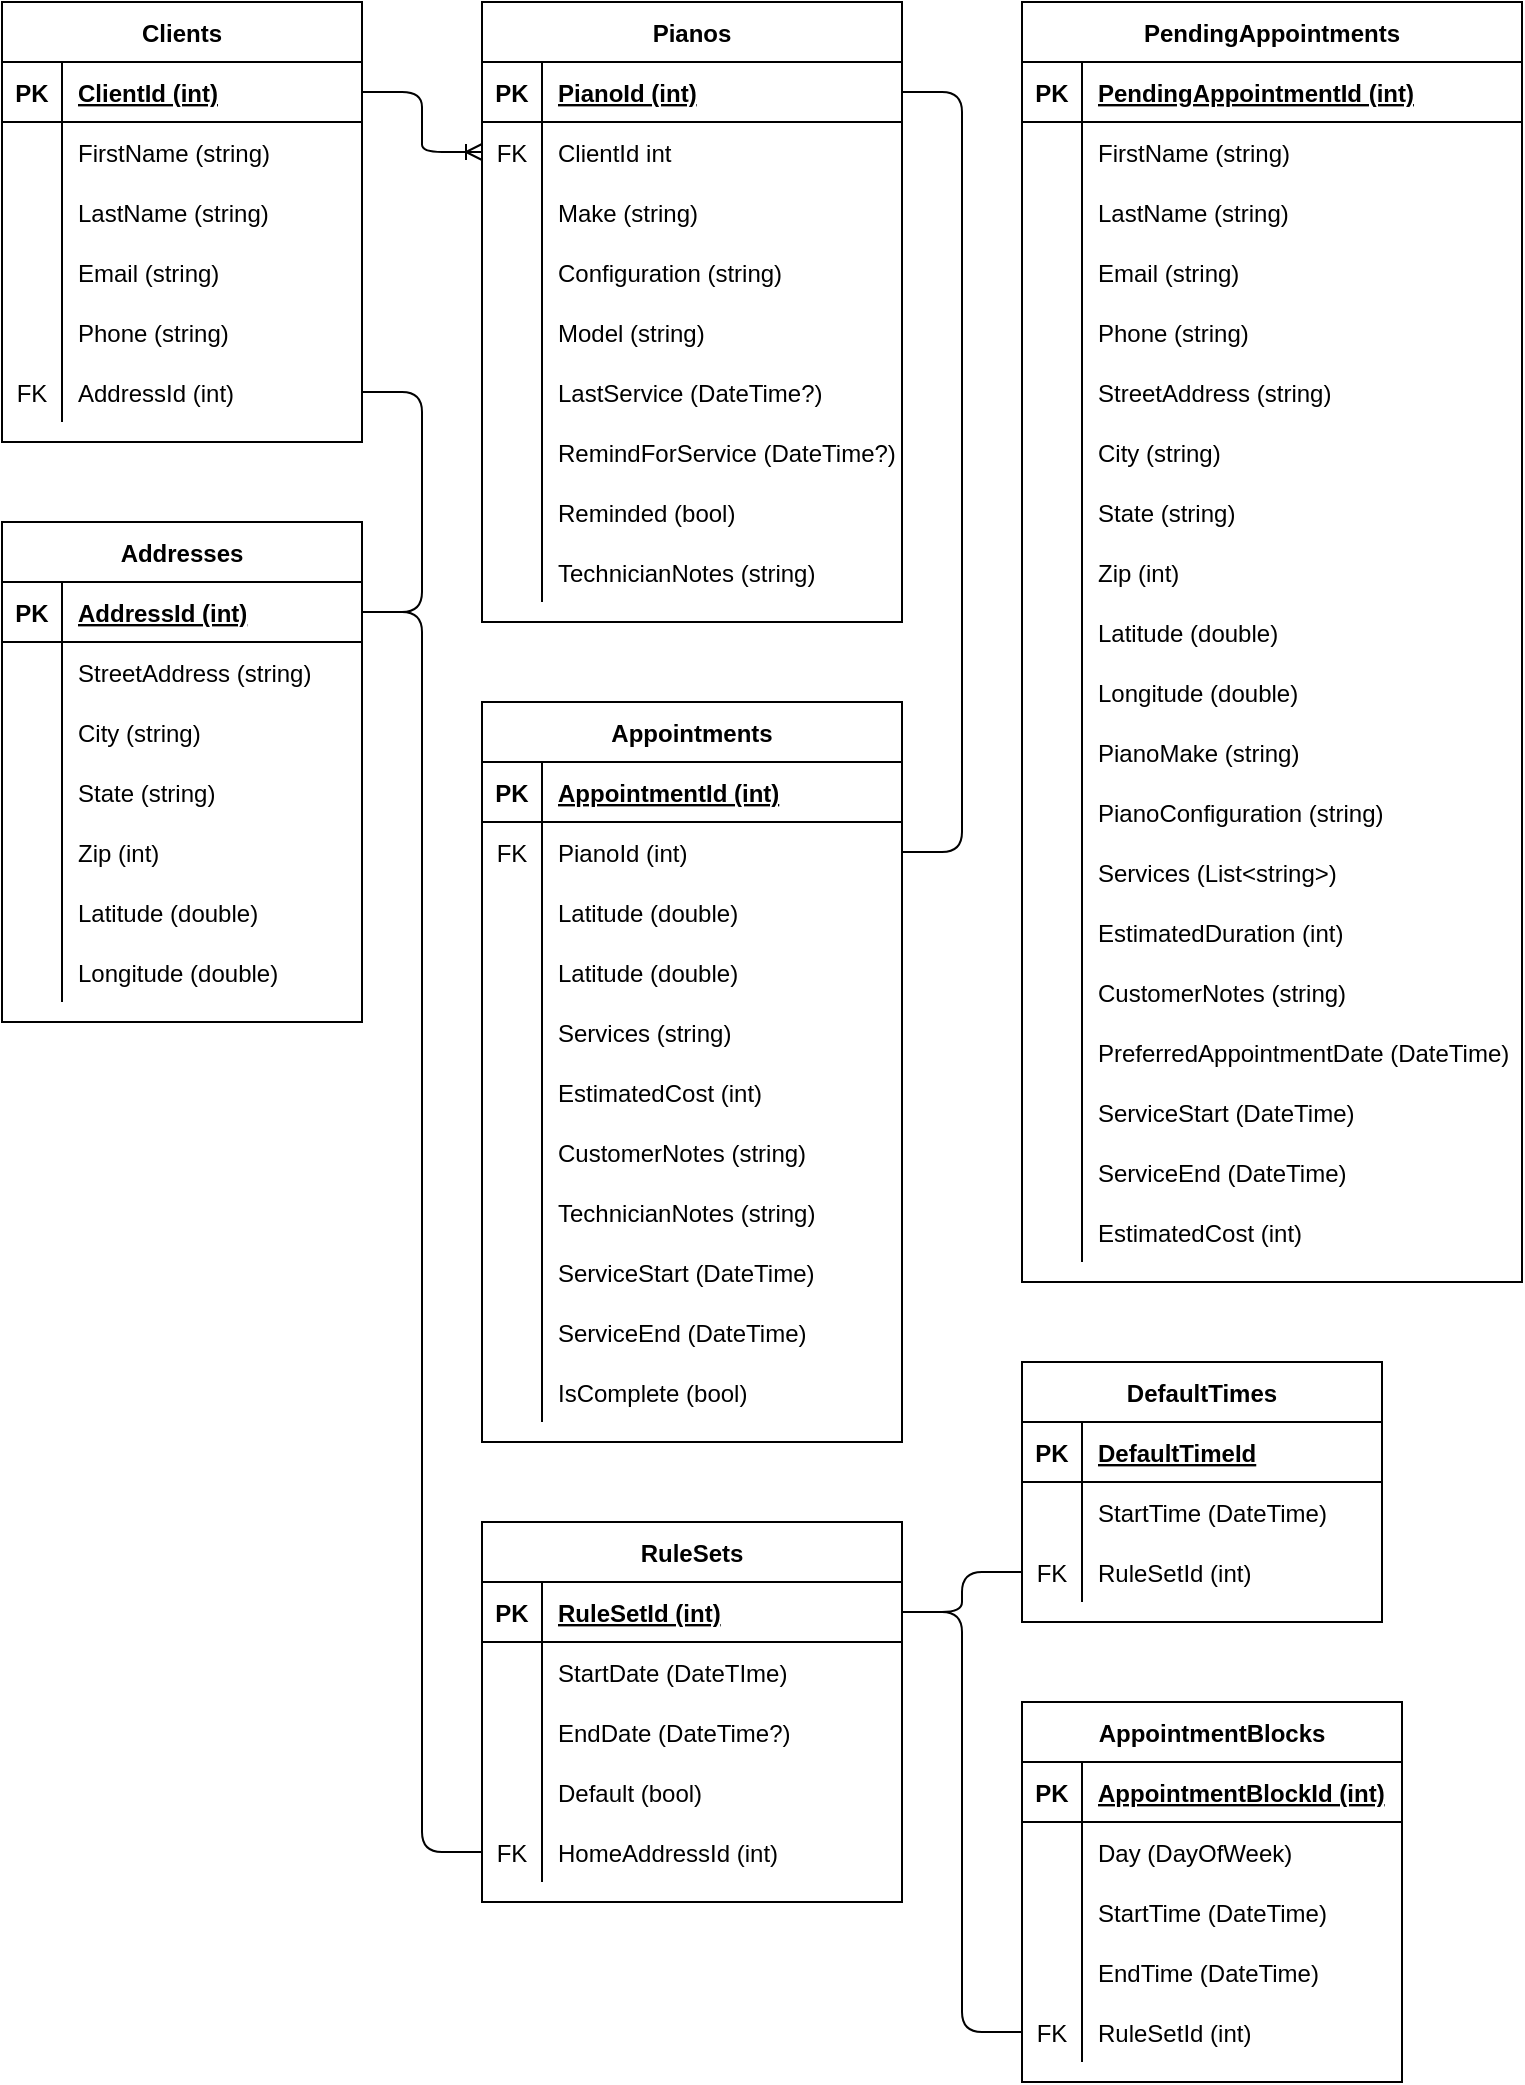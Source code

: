 <mxfile version="13.10.2" type="device"><diagram id="R2lEEEUBdFMjLlhIrx00" name="Page-1"><mxGraphModel dx="1294" dy="778" grid="1" gridSize="10" guides="1" tooltips="1" connect="1" arrows="1" fold="1" page="1" pageScale="1" pageWidth="850" pageHeight="1100" math="0" shadow="0" extFonts="Permanent Marker^https://fonts.googleapis.com/css?family=Permanent+Marker"><root><mxCell id="0"/><mxCell id="1" parent="0"/><mxCell id="YcslUVbQqzUGf4OQHe5i-1" value="Clients" style="shape=table;startSize=30;container=1;collapsible=1;childLayout=tableLayout;fixedRows=1;rowLines=0;fontStyle=1;align=center;resizeLast=1;" parent="1" vertex="1"><mxGeometry x="40" y="40" width="180" height="220" as="geometry"/></mxCell><mxCell id="YcslUVbQqzUGf4OQHe5i-2" value="" style="shape=partialRectangle;collapsible=0;dropTarget=0;pointerEvents=0;fillColor=none;top=0;left=0;bottom=1;right=0;points=[[0,0.5],[1,0.5]];portConstraint=eastwest;" parent="YcslUVbQqzUGf4OQHe5i-1" vertex="1"><mxGeometry y="30" width="180" height="30" as="geometry"/></mxCell><mxCell id="YcslUVbQqzUGf4OQHe5i-3" value="PK" style="shape=partialRectangle;connectable=0;fillColor=none;top=0;left=0;bottom=0;right=0;fontStyle=1;overflow=hidden;" parent="YcslUVbQqzUGf4OQHe5i-2" vertex="1"><mxGeometry width="30" height="30" as="geometry"/></mxCell><mxCell id="YcslUVbQqzUGf4OQHe5i-4" value="ClientId (int)" style="shape=partialRectangle;connectable=0;fillColor=none;top=0;left=0;bottom=0;right=0;align=left;spacingLeft=6;fontStyle=5;overflow=hidden;" parent="YcslUVbQqzUGf4OQHe5i-2" vertex="1"><mxGeometry x="30" width="150" height="30" as="geometry"/></mxCell><mxCell id="YcslUVbQqzUGf4OQHe5i-5" value="" style="shape=partialRectangle;collapsible=0;dropTarget=0;pointerEvents=0;fillColor=none;top=0;left=0;bottom=0;right=0;points=[[0,0.5],[1,0.5]];portConstraint=eastwest;" parent="YcslUVbQqzUGf4OQHe5i-1" vertex="1"><mxGeometry y="60" width="180" height="30" as="geometry"/></mxCell><mxCell id="YcslUVbQqzUGf4OQHe5i-6" value="" style="shape=partialRectangle;connectable=0;fillColor=none;top=0;left=0;bottom=0;right=0;editable=1;overflow=hidden;" parent="YcslUVbQqzUGf4OQHe5i-5" vertex="1"><mxGeometry width="30" height="30" as="geometry"/></mxCell><mxCell id="YcslUVbQqzUGf4OQHe5i-7" value="FirstName (string)" style="shape=partialRectangle;connectable=0;fillColor=none;top=0;left=0;bottom=0;right=0;align=left;spacingLeft=6;overflow=hidden;" parent="YcslUVbQqzUGf4OQHe5i-5" vertex="1"><mxGeometry x="30" width="150" height="30" as="geometry"/></mxCell><mxCell id="YcslUVbQqzUGf4OQHe5i-8" value="" style="shape=partialRectangle;collapsible=0;dropTarget=0;pointerEvents=0;fillColor=none;top=0;left=0;bottom=0;right=0;points=[[0,0.5],[1,0.5]];portConstraint=eastwest;" parent="YcslUVbQqzUGf4OQHe5i-1" vertex="1"><mxGeometry y="90" width="180" height="30" as="geometry"/></mxCell><mxCell id="YcslUVbQqzUGf4OQHe5i-9" value="" style="shape=partialRectangle;connectable=0;fillColor=none;top=0;left=0;bottom=0;right=0;editable=1;overflow=hidden;" parent="YcslUVbQqzUGf4OQHe5i-8" vertex="1"><mxGeometry width="30" height="30" as="geometry"/></mxCell><mxCell id="YcslUVbQqzUGf4OQHe5i-10" value="LastName (string)" style="shape=partialRectangle;connectable=0;fillColor=none;top=0;left=0;bottom=0;right=0;align=left;spacingLeft=6;overflow=hidden;" parent="YcslUVbQqzUGf4OQHe5i-8" vertex="1"><mxGeometry x="30" width="150" height="30" as="geometry"/></mxCell><mxCell id="YcslUVbQqzUGf4OQHe5i-46" value="" style="shape=partialRectangle;collapsible=0;dropTarget=0;pointerEvents=0;fillColor=none;top=0;left=0;bottom=0;right=0;points=[[0,0.5],[1,0.5]];portConstraint=eastwest;" parent="YcslUVbQqzUGf4OQHe5i-1" vertex="1"><mxGeometry y="120" width="180" height="30" as="geometry"/></mxCell><mxCell id="YcslUVbQqzUGf4OQHe5i-47" value="" style="shape=partialRectangle;connectable=0;fillColor=none;top=0;left=0;bottom=0;right=0;editable=1;overflow=hidden;" parent="YcslUVbQqzUGf4OQHe5i-46" vertex="1"><mxGeometry width="30" height="30" as="geometry"/></mxCell><mxCell id="YcslUVbQqzUGf4OQHe5i-48" value="Email (string)" style="shape=partialRectangle;connectable=0;fillColor=none;top=0;left=0;bottom=0;right=0;align=left;spacingLeft=6;overflow=hidden;" parent="YcslUVbQqzUGf4OQHe5i-46" vertex="1"><mxGeometry x="30" width="150" height="30" as="geometry"/></mxCell><mxCell id="YcslUVbQqzUGf4OQHe5i-49" value="" style="shape=partialRectangle;collapsible=0;dropTarget=0;pointerEvents=0;fillColor=none;top=0;left=0;bottom=0;right=0;points=[[0,0.5],[1,0.5]];portConstraint=eastwest;" parent="YcslUVbQqzUGf4OQHe5i-1" vertex="1"><mxGeometry y="150" width="180" height="30" as="geometry"/></mxCell><mxCell id="YcslUVbQqzUGf4OQHe5i-50" value="" style="shape=partialRectangle;connectable=0;fillColor=none;top=0;left=0;bottom=0;right=0;editable=1;overflow=hidden;" parent="YcslUVbQqzUGf4OQHe5i-49" vertex="1"><mxGeometry width="30" height="30" as="geometry"/></mxCell><mxCell id="YcslUVbQqzUGf4OQHe5i-51" value="Phone (string)" style="shape=partialRectangle;connectable=0;fillColor=none;top=0;left=0;bottom=0;right=0;align=left;spacingLeft=6;overflow=hidden;" parent="YcslUVbQqzUGf4OQHe5i-49" vertex="1"><mxGeometry x="30" width="150" height="30" as="geometry"/></mxCell><mxCell id="YcslUVbQqzUGf4OQHe5i-112" value="" style="shape=partialRectangle;collapsible=0;dropTarget=0;pointerEvents=0;fillColor=none;top=0;left=0;bottom=0;right=0;points=[[0,0.5],[1,0.5]];portConstraint=eastwest;" parent="YcslUVbQqzUGf4OQHe5i-1" vertex="1"><mxGeometry y="180" width="180" height="30" as="geometry"/></mxCell><mxCell id="YcslUVbQqzUGf4OQHe5i-113" value="FK" style="shape=partialRectangle;connectable=0;fillColor=none;top=0;left=0;bottom=0;right=0;editable=1;overflow=hidden;" parent="YcslUVbQqzUGf4OQHe5i-112" vertex="1"><mxGeometry width="30" height="30" as="geometry"/></mxCell><mxCell id="YcslUVbQqzUGf4OQHe5i-114" value="AddressId (int)" style="shape=partialRectangle;connectable=0;fillColor=none;top=0;left=0;bottom=0;right=0;align=left;spacingLeft=6;overflow=hidden;" parent="YcslUVbQqzUGf4OQHe5i-112" vertex="1"><mxGeometry x="30" width="150" height="30" as="geometry"/></mxCell><mxCell id="YcslUVbQqzUGf4OQHe5i-14" value="Pianos" style="shape=table;startSize=30;container=1;collapsible=1;childLayout=tableLayout;fixedRows=1;rowLines=0;fontStyle=1;align=center;resizeLast=1;" parent="1" vertex="1"><mxGeometry x="280" y="40" width="210" height="310" as="geometry"/></mxCell><mxCell id="YcslUVbQqzUGf4OQHe5i-15" value="" style="shape=partialRectangle;collapsible=0;dropTarget=0;pointerEvents=0;fillColor=none;top=0;left=0;bottom=1;right=0;points=[[0,0.5],[1,0.5]];portConstraint=eastwest;" parent="YcslUVbQqzUGf4OQHe5i-14" vertex="1"><mxGeometry y="30" width="210" height="30" as="geometry"/></mxCell><mxCell id="YcslUVbQqzUGf4OQHe5i-16" value="PK" style="shape=partialRectangle;connectable=0;fillColor=none;top=0;left=0;bottom=0;right=0;fontStyle=1;overflow=hidden;" parent="YcslUVbQqzUGf4OQHe5i-15" vertex="1"><mxGeometry width="30" height="30" as="geometry"/></mxCell><mxCell id="YcslUVbQqzUGf4OQHe5i-17" value="PianoId (int)" style="shape=partialRectangle;connectable=0;fillColor=none;top=0;left=0;bottom=0;right=0;align=left;spacingLeft=6;fontStyle=5;overflow=hidden;" parent="YcslUVbQqzUGf4OQHe5i-15" vertex="1"><mxGeometry x="30" width="180" height="30" as="geometry"/></mxCell><mxCell id="YcslUVbQqzUGf4OQHe5i-141" value="" style="shape=partialRectangle;collapsible=0;dropTarget=0;pointerEvents=0;fillColor=none;top=0;left=0;bottom=0;right=0;points=[[0,0.5],[1,0.5]];portConstraint=eastwest;direction=south;" parent="YcslUVbQqzUGf4OQHe5i-14" vertex="1"><mxGeometry y="60" width="210" height="30" as="geometry"/></mxCell><mxCell id="YcslUVbQqzUGf4OQHe5i-142" value="FK" style="shape=partialRectangle;connectable=0;fillColor=none;top=0;left=0;bottom=0;right=0;editable=1;overflow=hidden;" parent="YcslUVbQqzUGf4OQHe5i-141" vertex="1"><mxGeometry width="30" height="30" as="geometry"/></mxCell><mxCell id="YcslUVbQqzUGf4OQHe5i-143" value="ClientId int" style="shape=partialRectangle;connectable=0;fillColor=none;top=0;left=0;bottom=0;right=0;align=left;spacingLeft=6;overflow=hidden;" parent="YcslUVbQqzUGf4OQHe5i-141" vertex="1"><mxGeometry x="30" width="180" height="30" as="geometry"/></mxCell><mxCell id="YcslUVbQqzUGf4OQHe5i-18" value="" style="shape=partialRectangle;collapsible=0;dropTarget=0;pointerEvents=0;fillColor=none;top=0;left=0;bottom=0;right=0;points=[[0,0.5],[1,0.5]];portConstraint=eastwest;" parent="YcslUVbQqzUGf4OQHe5i-14" vertex="1"><mxGeometry y="90" width="210" height="30" as="geometry"/></mxCell><mxCell id="YcslUVbQqzUGf4OQHe5i-19" value="" style="shape=partialRectangle;connectable=0;fillColor=none;top=0;left=0;bottom=0;right=0;editable=1;overflow=hidden;" parent="YcslUVbQqzUGf4OQHe5i-18" vertex="1"><mxGeometry width="30" height="30" as="geometry"/></mxCell><mxCell id="YcslUVbQqzUGf4OQHe5i-20" value="Make (string)" style="shape=partialRectangle;connectable=0;fillColor=none;top=0;left=0;bottom=0;right=0;align=left;spacingLeft=6;overflow=hidden;" parent="YcslUVbQqzUGf4OQHe5i-18" vertex="1"><mxGeometry x="30" width="180" height="30" as="geometry"/></mxCell><mxCell id="YcslUVbQqzUGf4OQHe5i-21" value="" style="shape=partialRectangle;collapsible=0;dropTarget=0;pointerEvents=0;fillColor=none;top=0;left=0;bottom=0;right=0;points=[[0,0.5],[1,0.5]];portConstraint=eastwest;" parent="YcslUVbQqzUGf4OQHe5i-14" vertex="1"><mxGeometry y="120" width="210" height="30" as="geometry"/></mxCell><mxCell id="YcslUVbQqzUGf4OQHe5i-22" value="" style="shape=partialRectangle;connectable=0;fillColor=none;top=0;left=0;bottom=0;right=0;editable=1;overflow=hidden;" parent="YcslUVbQqzUGf4OQHe5i-21" vertex="1"><mxGeometry width="30" height="30" as="geometry"/></mxCell><mxCell id="YcslUVbQqzUGf4OQHe5i-23" value="Configuration (string)" style="shape=partialRectangle;connectable=0;fillColor=none;top=0;left=0;bottom=0;right=0;align=left;spacingLeft=6;overflow=hidden;" parent="YcslUVbQqzUGf4OQHe5i-21" vertex="1"><mxGeometry x="30" width="180" height="30" as="geometry"/></mxCell><mxCell id="scBZffjY02Q5Mp3jgPJz-7" value="" style="shape=partialRectangle;collapsible=0;dropTarget=0;pointerEvents=0;fillColor=none;top=0;left=0;bottom=0;right=0;points=[[0,0.5],[1,0.5]];portConstraint=eastwest;" parent="YcslUVbQqzUGf4OQHe5i-14" vertex="1"><mxGeometry y="150" width="210" height="30" as="geometry"/></mxCell><mxCell id="scBZffjY02Q5Mp3jgPJz-8" value="" style="shape=partialRectangle;connectable=0;fillColor=none;top=0;left=0;bottom=0;right=0;editable=1;overflow=hidden;" parent="scBZffjY02Q5Mp3jgPJz-7" vertex="1"><mxGeometry width="30" height="30" as="geometry"/></mxCell><mxCell id="scBZffjY02Q5Mp3jgPJz-9" value="Model (string)" style="shape=partialRectangle;connectable=0;fillColor=none;top=0;left=0;bottom=0;right=0;align=left;spacingLeft=6;overflow=hidden;" parent="scBZffjY02Q5Mp3jgPJz-7" vertex="1"><mxGeometry x="30" width="180" height="30" as="geometry"/></mxCell><mxCell id="YcslUVbQqzUGf4OQHe5i-24" value="" style="shape=partialRectangle;collapsible=0;dropTarget=0;pointerEvents=0;fillColor=none;top=0;left=0;bottom=0;right=0;points=[[0,0.5],[1,0.5]];portConstraint=eastwest;direction=south;" parent="YcslUVbQqzUGf4OQHe5i-14" vertex="1"><mxGeometry y="180" width="210" height="30" as="geometry"/></mxCell><mxCell id="YcslUVbQqzUGf4OQHe5i-25" value="" style="shape=partialRectangle;connectable=0;fillColor=none;top=0;left=0;bottom=0;right=0;editable=1;overflow=hidden;" parent="YcslUVbQqzUGf4OQHe5i-24" vertex="1"><mxGeometry width="30" height="30" as="geometry"/></mxCell><mxCell id="YcslUVbQqzUGf4OQHe5i-26" value="LastService (DateTime?)" style="shape=partialRectangle;connectable=0;fillColor=none;top=0;left=0;bottom=0;right=0;align=left;spacingLeft=6;overflow=hidden;" parent="YcslUVbQqzUGf4OQHe5i-24" vertex="1"><mxGeometry x="30" width="180" height="30" as="geometry"/></mxCell><mxCell id="aFjF7cWlVLJX-q5ZCWxu-7" value="" style="shape=partialRectangle;collapsible=0;dropTarget=0;pointerEvents=0;fillColor=none;top=0;left=0;bottom=0;right=0;points=[[0,0.5],[1,0.5]];portConstraint=eastwest;direction=south;" vertex="1" parent="YcslUVbQqzUGf4OQHe5i-14"><mxGeometry y="210" width="210" height="30" as="geometry"/></mxCell><mxCell id="aFjF7cWlVLJX-q5ZCWxu-8" value="" style="shape=partialRectangle;connectable=0;fillColor=none;top=0;left=0;bottom=0;right=0;editable=1;overflow=hidden;" vertex="1" parent="aFjF7cWlVLJX-q5ZCWxu-7"><mxGeometry width="30" height="30" as="geometry"/></mxCell><mxCell id="aFjF7cWlVLJX-q5ZCWxu-9" value="RemindForService (DateTime?)" style="shape=partialRectangle;connectable=0;fillColor=none;top=0;left=0;bottom=0;right=0;align=left;spacingLeft=6;overflow=hidden;" vertex="1" parent="aFjF7cWlVLJX-q5ZCWxu-7"><mxGeometry x="30" width="180" height="30" as="geometry"/></mxCell><mxCell id="aFjF7cWlVLJX-q5ZCWxu-10" value="" style="shape=partialRectangle;collapsible=0;dropTarget=0;pointerEvents=0;fillColor=none;top=0;left=0;bottom=0;right=0;points=[[0,0.5],[1,0.5]];portConstraint=eastwest;direction=south;" vertex="1" parent="YcslUVbQqzUGf4OQHe5i-14"><mxGeometry y="240" width="210" height="30" as="geometry"/></mxCell><mxCell id="aFjF7cWlVLJX-q5ZCWxu-11" value="" style="shape=partialRectangle;connectable=0;fillColor=none;top=0;left=0;bottom=0;right=0;editable=1;overflow=hidden;" vertex="1" parent="aFjF7cWlVLJX-q5ZCWxu-10"><mxGeometry width="30" height="30" as="geometry"/></mxCell><mxCell id="aFjF7cWlVLJX-q5ZCWxu-12" value="Reminded (bool)" style="shape=partialRectangle;connectable=0;fillColor=none;top=0;left=0;bottom=0;right=0;align=left;spacingLeft=6;overflow=hidden;" vertex="1" parent="aFjF7cWlVLJX-q5ZCWxu-10"><mxGeometry x="30" width="180" height="30" as="geometry"/></mxCell><mxCell id="YcslUVbQqzUGf4OQHe5i-154" value="" style="shape=partialRectangle;collapsible=0;dropTarget=0;pointerEvents=0;fillColor=none;top=0;left=0;bottom=0;right=0;points=[[0,0.5],[1,0.5]];portConstraint=eastwest;direction=south;" parent="YcslUVbQqzUGf4OQHe5i-14" vertex="1"><mxGeometry y="270" width="210" height="30" as="geometry"/></mxCell><mxCell id="YcslUVbQqzUGf4OQHe5i-155" value="" style="shape=partialRectangle;connectable=0;fillColor=none;top=0;left=0;bottom=0;right=0;editable=1;overflow=hidden;" parent="YcslUVbQqzUGf4OQHe5i-154" vertex="1"><mxGeometry width="30" height="30" as="geometry"/></mxCell><mxCell id="YcslUVbQqzUGf4OQHe5i-156" value="TechnicianNotes (string)" style="shape=partialRectangle;connectable=0;fillColor=none;top=0;left=0;bottom=0;right=0;align=left;spacingLeft=6;overflow=hidden;" parent="YcslUVbQqzUGf4OQHe5i-154" vertex="1"><mxGeometry x="30" width="180" height="30" as="geometry"/></mxCell><mxCell id="YcslUVbQqzUGf4OQHe5i-27" value="Appointments" style="shape=table;startSize=30;container=1;collapsible=1;childLayout=tableLayout;fixedRows=1;rowLines=0;fontStyle=1;align=center;resizeLast=1;" parent="1" vertex="1"><mxGeometry x="280" y="390" width="210" height="370" as="geometry"/></mxCell><mxCell id="YcslUVbQqzUGf4OQHe5i-28" value="" style="shape=partialRectangle;collapsible=0;dropTarget=0;pointerEvents=0;fillColor=none;top=0;left=0;bottom=1;right=0;points=[[0,0.5],[1,0.5]];portConstraint=eastwest;" parent="YcslUVbQqzUGf4OQHe5i-27" vertex="1"><mxGeometry y="30" width="210" height="30" as="geometry"/></mxCell><mxCell id="YcslUVbQqzUGf4OQHe5i-29" value="PK" style="shape=partialRectangle;connectable=0;fillColor=none;top=0;left=0;bottom=0;right=0;fontStyle=1;overflow=hidden;" parent="YcslUVbQqzUGf4OQHe5i-28" vertex="1"><mxGeometry width="30" height="30" as="geometry"/></mxCell><mxCell id="YcslUVbQqzUGf4OQHe5i-30" value="AppointmentId (int)" style="shape=partialRectangle;connectable=0;fillColor=none;top=0;left=0;bottom=0;right=0;align=left;spacingLeft=6;fontStyle=5;overflow=hidden;" parent="YcslUVbQqzUGf4OQHe5i-28" vertex="1"><mxGeometry x="30" width="180" height="30" as="geometry"/></mxCell><mxCell id="YcslUVbQqzUGf4OQHe5i-34" value="" style="shape=partialRectangle;collapsible=0;dropTarget=0;pointerEvents=0;fillColor=none;top=0;left=0;bottom=0;right=0;points=[[0,0.5],[1,0.5]];portConstraint=eastwest;" parent="YcslUVbQqzUGf4OQHe5i-27" vertex="1"><mxGeometry y="60" width="210" height="30" as="geometry"/></mxCell><mxCell id="YcslUVbQqzUGf4OQHe5i-35" value="FK" style="shape=partialRectangle;connectable=0;fillColor=none;top=0;left=0;bottom=0;right=0;editable=1;overflow=hidden;" parent="YcslUVbQqzUGf4OQHe5i-34" vertex="1"><mxGeometry width="30" height="30" as="geometry"/></mxCell><mxCell id="YcslUVbQqzUGf4OQHe5i-36" value="PianoId (int)" style="shape=partialRectangle;connectable=0;fillColor=none;top=0;left=0;bottom=0;right=0;align=left;spacingLeft=6;overflow=hidden;" parent="YcslUVbQqzUGf4OQHe5i-34" vertex="1"><mxGeometry x="30" width="180" height="30" as="geometry"/></mxCell><mxCell id="lSfWGEWzJJKWcaFOV3LA-1" value="" style="shape=partialRectangle;collapsible=0;dropTarget=0;pointerEvents=0;fillColor=none;top=0;left=0;bottom=0;right=0;points=[[0,0.5],[1,0.5]];portConstraint=eastwest;" parent="YcslUVbQqzUGf4OQHe5i-27" vertex="1"><mxGeometry y="90" width="210" height="30" as="geometry"/></mxCell><mxCell id="lSfWGEWzJJKWcaFOV3LA-2" value="" style="shape=partialRectangle;connectable=0;fillColor=none;top=0;left=0;bottom=0;right=0;editable=1;overflow=hidden;" parent="lSfWGEWzJJKWcaFOV3LA-1" vertex="1"><mxGeometry width="30" height="30" as="geometry"/></mxCell><mxCell id="lSfWGEWzJJKWcaFOV3LA-3" value="Latitude (double)" style="shape=partialRectangle;connectable=0;fillColor=none;top=0;left=0;bottom=0;right=0;align=left;spacingLeft=6;overflow=hidden;" parent="lSfWGEWzJJKWcaFOV3LA-1" vertex="1"><mxGeometry x="30" width="180" height="30" as="geometry"/></mxCell><mxCell id="lSfWGEWzJJKWcaFOV3LA-4" value="" style="shape=partialRectangle;collapsible=0;dropTarget=0;pointerEvents=0;fillColor=none;top=0;left=0;bottom=0;right=0;points=[[0,0.5],[1,0.5]];portConstraint=eastwest;" parent="YcslUVbQqzUGf4OQHe5i-27" vertex="1"><mxGeometry y="120" width="210" height="30" as="geometry"/></mxCell><mxCell id="lSfWGEWzJJKWcaFOV3LA-5" value="" style="shape=partialRectangle;connectable=0;fillColor=none;top=0;left=0;bottom=0;right=0;editable=1;overflow=hidden;" parent="lSfWGEWzJJKWcaFOV3LA-4" vertex="1"><mxGeometry width="30" height="30" as="geometry"/></mxCell><mxCell id="lSfWGEWzJJKWcaFOV3LA-6" value="Latitude (double)" style="shape=partialRectangle;connectable=0;fillColor=none;top=0;left=0;bottom=0;right=0;align=left;spacingLeft=6;overflow=hidden;" parent="lSfWGEWzJJKWcaFOV3LA-4" vertex="1"><mxGeometry x="30" width="180" height="30" as="geometry"/></mxCell><mxCell id="aFjF7cWlVLJX-q5ZCWxu-1" value="" style="shape=partialRectangle;collapsible=0;dropTarget=0;pointerEvents=0;fillColor=none;top=0;left=0;bottom=0;right=0;points=[[0,0.5],[1,0.5]];portConstraint=eastwest;" vertex="1" parent="YcslUVbQqzUGf4OQHe5i-27"><mxGeometry y="150" width="210" height="30" as="geometry"/></mxCell><mxCell id="aFjF7cWlVLJX-q5ZCWxu-2" value="" style="shape=partialRectangle;connectable=0;fillColor=none;top=0;left=0;bottom=0;right=0;editable=1;overflow=hidden;" vertex="1" parent="aFjF7cWlVLJX-q5ZCWxu-1"><mxGeometry width="30" height="30" as="geometry"/></mxCell><mxCell id="aFjF7cWlVLJX-q5ZCWxu-3" value="Services (string)" style="shape=partialRectangle;connectable=0;fillColor=none;top=0;left=0;bottom=0;right=0;align=left;spacingLeft=6;overflow=hidden;" vertex="1" parent="aFjF7cWlVLJX-q5ZCWxu-1"><mxGeometry x="30" width="180" height="30" as="geometry"/></mxCell><mxCell id="bYS-qZKcPMhquqxucH4P-47" value="" style="shape=partialRectangle;collapsible=0;dropTarget=0;pointerEvents=0;fillColor=none;top=0;left=0;bottom=0;right=0;points=[[0,0.5],[1,0.5]];portConstraint=eastwest;" parent="YcslUVbQqzUGf4OQHe5i-27" vertex="1"><mxGeometry y="180" width="210" height="30" as="geometry"/></mxCell><mxCell id="bYS-qZKcPMhquqxucH4P-48" value="" style="shape=partialRectangle;connectable=0;fillColor=none;top=0;left=0;bottom=0;right=0;editable=1;overflow=hidden;" parent="bYS-qZKcPMhquqxucH4P-47" vertex="1"><mxGeometry width="30" height="30" as="geometry"/></mxCell><mxCell id="bYS-qZKcPMhquqxucH4P-49" value="EstimatedCost (int)" style="shape=partialRectangle;connectable=0;fillColor=none;top=0;left=0;bottom=0;right=0;align=left;spacingLeft=6;overflow=hidden;" parent="bYS-qZKcPMhquqxucH4P-47" vertex="1"><mxGeometry x="30" width="180" height="30" as="geometry"/></mxCell><mxCell id="YcslUVbQqzUGf4OQHe5i-37" value="" style="shape=partialRectangle;collapsible=0;dropTarget=0;pointerEvents=0;fillColor=none;top=0;left=0;bottom=0;right=0;points=[[0,0.5],[1,0.5]];portConstraint=eastwest;direction=south;" parent="YcslUVbQqzUGf4OQHe5i-27" vertex="1"><mxGeometry y="210" width="210" height="30" as="geometry"/></mxCell><mxCell id="YcslUVbQqzUGf4OQHe5i-38" value="" style="shape=partialRectangle;connectable=0;fillColor=none;top=0;left=0;bottom=0;right=0;editable=1;overflow=hidden;" parent="YcslUVbQqzUGf4OQHe5i-37" vertex="1"><mxGeometry width="30" height="30" as="geometry"/></mxCell><mxCell id="YcslUVbQqzUGf4OQHe5i-39" value="CustomerNotes (string)" style="shape=partialRectangle;connectable=0;fillColor=none;top=0;left=0;bottom=0;right=0;align=left;spacingLeft=6;overflow=hidden;" parent="YcslUVbQqzUGf4OQHe5i-37" vertex="1"><mxGeometry x="30" width="180" height="30" as="geometry"/></mxCell><mxCell id="YcslUVbQqzUGf4OQHe5i-40" value="" style="shape=partialRectangle;collapsible=0;dropTarget=0;pointerEvents=0;fillColor=none;top=0;left=0;bottom=0;right=0;points=[[0,0.5],[1,0.5]];portConstraint=eastwest;direction=south;" parent="YcslUVbQqzUGf4OQHe5i-27" vertex="1"><mxGeometry y="240" width="210" height="30" as="geometry"/></mxCell><mxCell id="YcslUVbQqzUGf4OQHe5i-41" value="" style="shape=partialRectangle;connectable=0;fillColor=none;top=0;left=0;bottom=0;right=0;editable=1;overflow=hidden;" parent="YcslUVbQqzUGf4OQHe5i-40" vertex="1"><mxGeometry width="30" height="30" as="geometry"/></mxCell><mxCell id="YcslUVbQqzUGf4OQHe5i-42" value="TechnicianNotes (string)" style="shape=partialRectangle;connectable=0;fillColor=none;top=0;left=0;bottom=0;right=0;align=left;spacingLeft=6;overflow=hidden;" parent="YcslUVbQqzUGf4OQHe5i-40" vertex="1"><mxGeometry x="30" width="180" height="30" as="geometry"/></mxCell><mxCell id="YcslUVbQqzUGf4OQHe5i-43" value="" style="shape=partialRectangle;collapsible=0;dropTarget=0;pointerEvents=0;fillColor=none;top=0;left=0;bottom=0;right=0;points=[[0,0.5],[1,0.5]];portConstraint=eastwest;" parent="YcslUVbQqzUGf4OQHe5i-27" vertex="1"><mxGeometry y="270" width="210" height="30" as="geometry"/></mxCell><mxCell id="YcslUVbQqzUGf4OQHe5i-44" value="" style="shape=partialRectangle;connectable=0;fillColor=none;top=0;left=0;bottom=0;right=0;editable=1;overflow=hidden;" parent="YcslUVbQqzUGf4OQHe5i-43" vertex="1"><mxGeometry width="30" height="30" as="geometry"/></mxCell><mxCell id="YcslUVbQqzUGf4OQHe5i-45" value="ServiceStart (DateTime)" style="shape=partialRectangle;connectable=0;fillColor=none;top=0;left=0;bottom=0;right=0;align=left;spacingLeft=6;overflow=hidden;" parent="YcslUVbQqzUGf4OQHe5i-43" vertex="1"><mxGeometry x="30" width="180" height="30" as="geometry"/></mxCell><mxCell id="YcslUVbQqzUGf4OQHe5i-124" value="" style="shape=partialRectangle;collapsible=0;dropTarget=0;pointerEvents=0;fillColor=none;top=0;left=0;bottom=0;right=0;points=[[0,0.5],[1,0.5]];portConstraint=eastwest;" parent="YcslUVbQqzUGf4OQHe5i-27" vertex="1"><mxGeometry y="300" width="210" height="30" as="geometry"/></mxCell><mxCell id="YcslUVbQqzUGf4OQHe5i-125" value="" style="shape=partialRectangle;connectable=0;fillColor=none;top=0;left=0;bottom=0;right=0;editable=1;overflow=hidden;" parent="YcslUVbQqzUGf4OQHe5i-124" vertex="1"><mxGeometry width="30" height="30" as="geometry"/></mxCell><mxCell id="YcslUVbQqzUGf4OQHe5i-126" value="ServiceEnd (DateTime)" style="shape=partialRectangle;connectable=0;fillColor=none;top=0;left=0;bottom=0;right=0;align=left;spacingLeft=6;overflow=hidden;" parent="YcslUVbQqzUGf4OQHe5i-124" vertex="1"><mxGeometry x="30" width="180" height="30" as="geometry"/></mxCell><mxCell id="YcslUVbQqzUGf4OQHe5i-130" value="" style="shape=partialRectangle;collapsible=0;dropTarget=0;pointerEvents=0;fillColor=none;top=0;left=0;bottom=0;right=0;points=[[0,0.5],[1,0.5]];portConstraint=eastwest;" parent="YcslUVbQqzUGf4OQHe5i-27" vertex="1"><mxGeometry y="330" width="210" height="30" as="geometry"/></mxCell><mxCell id="YcslUVbQqzUGf4OQHe5i-131" value="" style="shape=partialRectangle;connectable=0;fillColor=none;top=0;left=0;bottom=0;right=0;editable=1;overflow=hidden;" parent="YcslUVbQqzUGf4OQHe5i-130" vertex="1"><mxGeometry width="30" height="30" as="geometry"/></mxCell><mxCell id="YcslUVbQqzUGf4OQHe5i-132" value="IsComplete (bool)" style="shape=partialRectangle;connectable=0;fillColor=none;top=0;left=0;bottom=0;right=0;align=left;spacingLeft=6;overflow=hidden;" parent="YcslUVbQqzUGf4OQHe5i-130" vertex="1"><mxGeometry x="30" width="180" height="30" as="geometry"/></mxCell><mxCell id="YcslUVbQqzUGf4OQHe5i-52" value="RuleSets" style="shape=table;startSize=30;container=1;collapsible=1;childLayout=tableLayout;fixedRows=1;rowLines=0;fontStyle=1;align=center;resizeLast=1;" parent="1" vertex="1"><mxGeometry x="280" y="800" width="210" height="190" as="geometry"/></mxCell><mxCell id="YcslUVbQqzUGf4OQHe5i-53" value="" style="shape=partialRectangle;collapsible=0;dropTarget=0;pointerEvents=0;fillColor=none;top=0;left=0;bottom=1;right=0;points=[[0,0.5],[1,0.5]];portConstraint=eastwest;" parent="YcslUVbQqzUGf4OQHe5i-52" vertex="1"><mxGeometry y="30" width="210" height="30" as="geometry"/></mxCell><mxCell id="YcslUVbQqzUGf4OQHe5i-54" value="PK" style="shape=partialRectangle;connectable=0;fillColor=none;top=0;left=0;bottom=0;right=0;fontStyle=1;overflow=hidden;" parent="YcslUVbQqzUGf4OQHe5i-53" vertex="1"><mxGeometry width="30" height="30" as="geometry"/></mxCell><mxCell id="YcslUVbQqzUGf4OQHe5i-55" value="RuleSetId (int)" style="shape=partialRectangle;connectable=0;fillColor=none;top=0;left=0;bottom=0;right=0;align=left;spacingLeft=6;fontStyle=5;overflow=hidden;" parent="YcslUVbQqzUGf4OQHe5i-53" vertex="1"><mxGeometry x="30" width="180" height="30" as="geometry"/></mxCell><mxCell id="YcslUVbQqzUGf4OQHe5i-59" value="" style="shape=partialRectangle;collapsible=0;dropTarget=0;pointerEvents=0;fillColor=none;top=0;left=0;bottom=0;right=0;points=[[0,0.5],[1,0.5]];portConstraint=eastwest;" parent="YcslUVbQqzUGf4OQHe5i-52" vertex="1"><mxGeometry y="60" width="210" height="30" as="geometry"/></mxCell><mxCell id="YcslUVbQqzUGf4OQHe5i-60" value="" style="shape=partialRectangle;connectable=0;fillColor=none;top=0;left=0;bottom=0;right=0;editable=1;overflow=hidden;" parent="YcslUVbQqzUGf4OQHe5i-59" vertex="1"><mxGeometry width="30" height="30" as="geometry"/></mxCell><mxCell id="YcslUVbQqzUGf4OQHe5i-61" value="StartDate (DateTIme)" style="shape=partialRectangle;connectable=0;fillColor=none;top=0;left=0;bottom=0;right=0;align=left;spacingLeft=6;overflow=hidden;" parent="YcslUVbQqzUGf4OQHe5i-59" vertex="1"><mxGeometry x="30" width="180" height="30" as="geometry"/></mxCell><mxCell id="YcslUVbQqzUGf4OQHe5i-121" value="" style="shape=partialRectangle;collapsible=0;dropTarget=0;pointerEvents=0;fillColor=none;top=0;left=0;bottom=0;right=0;points=[[0,0.5],[1,0.5]];portConstraint=eastwest;" parent="YcslUVbQqzUGf4OQHe5i-52" vertex="1"><mxGeometry y="90" width="210" height="30" as="geometry"/></mxCell><mxCell id="YcslUVbQqzUGf4OQHe5i-122" value="" style="shape=partialRectangle;connectable=0;fillColor=none;top=0;left=0;bottom=0;right=0;editable=1;overflow=hidden;" parent="YcslUVbQqzUGf4OQHe5i-121" vertex="1"><mxGeometry width="30" height="30" as="geometry"/></mxCell><mxCell id="YcslUVbQqzUGf4OQHe5i-123" value="EndDate (DateTime?)" style="shape=partialRectangle;connectable=0;fillColor=none;top=0;left=0;bottom=0;right=0;align=left;spacingLeft=6;overflow=hidden;" parent="YcslUVbQqzUGf4OQHe5i-121" vertex="1"><mxGeometry x="30" width="180" height="30" as="geometry"/></mxCell><mxCell id="YcslUVbQqzUGf4OQHe5i-133" value="" style="shape=partialRectangle;collapsible=0;dropTarget=0;pointerEvents=0;fillColor=none;top=0;left=0;bottom=0;right=0;points=[[0,0.5],[1,0.5]];portConstraint=eastwest;" parent="YcslUVbQqzUGf4OQHe5i-52" vertex="1"><mxGeometry y="120" width="210" height="30" as="geometry"/></mxCell><mxCell id="YcslUVbQqzUGf4OQHe5i-134" value="" style="shape=partialRectangle;connectable=0;fillColor=none;top=0;left=0;bottom=0;right=0;editable=1;overflow=hidden;" parent="YcslUVbQqzUGf4OQHe5i-133" vertex="1"><mxGeometry width="30" height="30" as="geometry"/></mxCell><mxCell id="YcslUVbQqzUGf4OQHe5i-135" value="Default (bool)" style="shape=partialRectangle;connectable=0;fillColor=none;top=0;left=0;bottom=0;right=0;align=left;spacingLeft=6;overflow=hidden;" parent="YcslUVbQqzUGf4OQHe5i-133" vertex="1"><mxGeometry x="30" width="180" height="30" as="geometry"/></mxCell><mxCell id="lSfWGEWzJJKWcaFOV3LA-7" value="" style="shape=partialRectangle;collapsible=0;dropTarget=0;pointerEvents=0;fillColor=none;top=0;left=0;bottom=0;right=0;points=[[0,0.5],[1,0.5]];portConstraint=eastwest;" parent="YcslUVbQqzUGf4OQHe5i-52" vertex="1"><mxGeometry y="150" width="210" height="30" as="geometry"/></mxCell><mxCell id="lSfWGEWzJJKWcaFOV3LA-8" value="FK" style="shape=partialRectangle;connectable=0;fillColor=none;top=0;left=0;bottom=0;right=0;editable=1;overflow=hidden;" parent="lSfWGEWzJJKWcaFOV3LA-7" vertex="1"><mxGeometry width="30" height="30" as="geometry"/></mxCell><mxCell id="lSfWGEWzJJKWcaFOV3LA-9" value="HomeAddressId (int)" style="shape=partialRectangle;connectable=0;fillColor=none;top=0;left=0;bottom=0;right=0;align=left;spacingLeft=6;overflow=hidden;" parent="lSfWGEWzJJKWcaFOV3LA-7" vertex="1"><mxGeometry x="30" width="180" height="30" as="geometry"/></mxCell><mxCell id="YcslUVbQqzUGf4OQHe5i-65" value="AppointmentBlocks" style="shape=table;startSize=30;container=1;collapsible=1;childLayout=tableLayout;fixedRows=1;rowLines=0;fontStyle=1;align=center;resizeLast=1;" parent="1" vertex="1"><mxGeometry x="550" y="890" width="190" height="190" as="geometry"/></mxCell><mxCell id="YcslUVbQqzUGf4OQHe5i-66" value="" style="shape=partialRectangle;collapsible=0;dropTarget=0;pointerEvents=0;fillColor=none;top=0;left=0;bottom=1;right=0;points=[[0,0.5],[1,0.5]];portConstraint=eastwest;" parent="YcslUVbQqzUGf4OQHe5i-65" vertex="1"><mxGeometry y="30" width="190" height="30" as="geometry"/></mxCell><mxCell id="YcslUVbQqzUGf4OQHe5i-67" value="PK" style="shape=partialRectangle;connectable=0;fillColor=none;top=0;left=0;bottom=0;right=0;fontStyle=1;overflow=hidden;" parent="YcslUVbQqzUGf4OQHe5i-66" vertex="1"><mxGeometry width="30" height="30" as="geometry"/></mxCell><mxCell id="YcslUVbQqzUGf4OQHe5i-68" value="AppointmentBlockId (int)" style="shape=partialRectangle;connectable=0;fillColor=none;top=0;left=0;bottom=0;right=0;align=left;spacingLeft=6;fontStyle=5;overflow=hidden;" parent="YcslUVbQqzUGf4OQHe5i-66" vertex="1"><mxGeometry x="30" width="160" height="30" as="geometry"/></mxCell><mxCell id="YcslUVbQqzUGf4OQHe5i-69" value="" style="shape=partialRectangle;collapsible=0;dropTarget=0;pointerEvents=0;fillColor=none;top=0;left=0;bottom=0;right=0;points=[[0,0.5],[1,0.5]];portConstraint=eastwest;" parent="YcslUVbQqzUGf4OQHe5i-65" vertex="1"><mxGeometry y="60" width="190" height="30" as="geometry"/></mxCell><mxCell id="YcslUVbQqzUGf4OQHe5i-70" value="" style="shape=partialRectangle;connectable=0;fillColor=none;top=0;left=0;bottom=0;right=0;editable=1;overflow=hidden;" parent="YcslUVbQqzUGf4OQHe5i-69" vertex="1"><mxGeometry width="30" height="30" as="geometry"/></mxCell><mxCell id="YcslUVbQqzUGf4OQHe5i-71" value="Day (DayOfWeek)" style="shape=partialRectangle;connectable=0;fillColor=none;top=0;left=0;bottom=0;right=0;align=left;spacingLeft=6;overflow=hidden;" parent="YcslUVbQqzUGf4OQHe5i-69" vertex="1"><mxGeometry x="30" width="160" height="30" as="geometry"/></mxCell><mxCell id="YcslUVbQqzUGf4OQHe5i-72" value="" style="shape=partialRectangle;collapsible=0;dropTarget=0;pointerEvents=0;fillColor=none;top=0;left=0;bottom=0;right=0;points=[[0,0.5],[1,0.5]];portConstraint=eastwest;" parent="YcslUVbQqzUGf4OQHe5i-65" vertex="1"><mxGeometry y="90" width="190" height="30" as="geometry"/></mxCell><mxCell id="YcslUVbQqzUGf4OQHe5i-73" value="" style="shape=partialRectangle;connectable=0;fillColor=none;top=0;left=0;bottom=0;right=0;editable=1;overflow=hidden;" parent="YcslUVbQqzUGf4OQHe5i-72" vertex="1"><mxGeometry width="30" height="30" as="geometry"/></mxCell><mxCell id="YcslUVbQqzUGf4OQHe5i-74" value="StartTime (DateTime)" style="shape=partialRectangle;connectable=0;fillColor=none;top=0;left=0;bottom=0;right=0;align=left;spacingLeft=6;overflow=hidden;" parent="YcslUVbQqzUGf4OQHe5i-72" vertex="1"><mxGeometry x="30" width="160" height="30" as="geometry"/></mxCell><mxCell id="YcslUVbQqzUGf4OQHe5i-75" value="" style="shape=partialRectangle;collapsible=0;dropTarget=0;pointerEvents=0;fillColor=none;top=0;left=0;bottom=0;right=0;points=[[0,0.5],[1,0.5]];portConstraint=eastwest;" parent="YcslUVbQqzUGf4OQHe5i-65" vertex="1"><mxGeometry y="120" width="190" height="30" as="geometry"/></mxCell><mxCell id="YcslUVbQqzUGf4OQHe5i-76" value="" style="shape=partialRectangle;connectable=0;fillColor=none;top=0;left=0;bottom=0;right=0;editable=1;overflow=hidden;" parent="YcslUVbQqzUGf4OQHe5i-75" vertex="1"><mxGeometry width="30" height="30" as="geometry"/></mxCell><mxCell id="YcslUVbQqzUGf4OQHe5i-77" value="EndTime (DateTime)" style="shape=partialRectangle;connectable=0;fillColor=none;top=0;left=0;bottom=0;right=0;align=left;spacingLeft=6;overflow=hidden;" parent="YcslUVbQqzUGf4OQHe5i-75" vertex="1"><mxGeometry x="30" width="160" height="30" as="geometry"/></mxCell><mxCell id="YcslUVbQqzUGf4OQHe5i-81" value="" style="shape=partialRectangle;collapsible=0;dropTarget=0;pointerEvents=0;fillColor=none;top=0;left=0;bottom=0;right=0;points=[[0,0.5],[1,0.5]];portConstraint=eastwest;" parent="YcslUVbQqzUGf4OQHe5i-65" vertex="1"><mxGeometry y="150" width="190" height="30" as="geometry"/></mxCell><mxCell id="YcslUVbQqzUGf4OQHe5i-82" value="FK" style="shape=partialRectangle;connectable=0;fillColor=none;top=0;left=0;bottom=0;right=0;editable=1;overflow=hidden;" parent="YcslUVbQqzUGf4OQHe5i-81" vertex="1"><mxGeometry width="30" height="30" as="geometry"/></mxCell><mxCell id="YcslUVbQqzUGf4OQHe5i-83" value="RuleSetId (int)" style="shape=partialRectangle;connectable=0;fillColor=none;top=0;left=0;bottom=0;right=0;align=left;spacingLeft=6;overflow=hidden;" parent="YcslUVbQqzUGf4OQHe5i-81" vertex="1"><mxGeometry x="30" width="160" height="30" as="geometry"/></mxCell><mxCell id="YcslUVbQqzUGf4OQHe5i-90" value="Addresses" style="shape=table;startSize=30;container=1;collapsible=1;childLayout=tableLayout;fixedRows=1;rowLines=0;fontStyle=1;align=center;resizeLast=1;" parent="1" vertex="1"><mxGeometry x="40" y="300" width="180" height="250" as="geometry"/></mxCell><mxCell id="YcslUVbQqzUGf4OQHe5i-91" value="" style="shape=partialRectangle;collapsible=0;dropTarget=0;pointerEvents=0;fillColor=none;top=0;left=0;bottom=1;right=0;points=[[0,0.5],[1,0.5]];portConstraint=eastwest;" parent="YcslUVbQqzUGf4OQHe5i-90" vertex="1"><mxGeometry y="30" width="180" height="30" as="geometry"/></mxCell><mxCell id="YcslUVbQqzUGf4OQHe5i-92" value="PK" style="shape=partialRectangle;connectable=0;fillColor=none;top=0;left=0;bottom=0;right=0;fontStyle=1;overflow=hidden;" parent="YcslUVbQqzUGf4OQHe5i-91" vertex="1"><mxGeometry width="30" height="30" as="geometry"/></mxCell><mxCell id="YcslUVbQqzUGf4OQHe5i-93" value="AddressId (int)" style="shape=partialRectangle;connectable=0;fillColor=none;top=0;left=0;bottom=0;right=0;align=left;spacingLeft=6;fontStyle=5;overflow=hidden;" parent="YcslUVbQqzUGf4OQHe5i-91" vertex="1"><mxGeometry x="30" width="150" height="30" as="geometry"/></mxCell><mxCell id="YcslUVbQqzUGf4OQHe5i-94" value="" style="shape=partialRectangle;collapsible=0;dropTarget=0;pointerEvents=0;fillColor=none;top=0;left=0;bottom=0;right=0;points=[[0,0.5],[1,0.5]];portConstraint=eastwest;" parent="YcslUVbQqzUGf4OQHe5i-90" vertex="1"><mxGeometry y="60" width="180" height="30" as="geometry"/></mxCell><mxCell id="YcslUVbQqzUGf4OQHe5i-95" value="" style="shape=partialRectangle;connectable=0;fillColor=none;top=0;left=0;bottom=0;right=0;editable=1;overflow=hidden;" parent="YcslUVbQqzUGf4OQHe5i-94" vertex="1"><mxGeometry width="30" height="30" as="geometry"/></mxCell><mxCell id="YcslUVbQqzUGf4OQHe5i-96" value="StreetAddress (string)" style="shape=partialRectangle;connectable=0;fillColor=none;top=0;left=0;bottom=0;right=0;align=left;spacingLeft=6;overflow=hidden;" parent="YcslUVbQqzUGf4OQHe5i-94" vertex="1"><mxGeometry x="30" width="150" height="30" as="geometry"/></mxCell><mxCell id="YcslUVbQqzUGf4OQHe5i-97" value="" style="shape=partialRectangle;collapsible=0;dropTarget=0;pointerEvents=0;fillColor=none;top=0;left=0;bottom=0;right=0;points=[[0,0.5],[1,0.5]];portConstraint=eastwest;" parent="YcslUVbQqzUGf4OQHe5i-90" vertex="1"><mxGeometry y="90" width="180" height="30" as="geometry"/></mxCell><mxCell id="YcslUVbQqzUGf4OQHe5i-98" value="" style="shape=partialRectangle;connectable=0;fillColor=none;top=0;left=0;bottom=0;right=0;editable=1;overflow=hidden;" parent="YcslUVbQqzUGf4OQHe5i-97" vertex="1"><mxGeometry width="30" height="30" as="geometry"/></mxCell><mxCell id="YcslUVbQqzUGf4OQHe5i-99" value="City (string)" style="shape=partialRectangle;connectable=0;fillColor=none;top=0;left=0;bottom=0;right=0;align=left;spacingLeft=6;overflow=hidden;" parent="YcslUVbQqzUGf4OQHe5i-97" vertex="1"><mxGeometry x="30" width="150" height="30" as="geometry"/></mxCell><mxCell id="YcslUVbQqzUGf4OQHe5i-100" value="" style="shape=partialRectangle;collapsible=0;dropTarget=0;pointerEvents=0;fillColor=none;top=0;left=0;bottom=0;right=0;points=[[0,0.5],[1,0.5]];portConstraint=eastwest;" parent="YcslUVbQqzUGf4OQHe5i-90" vertex="1"><mxGeometry y="120" width="180" height="30" as="geometry"/></mxCell><mxCell id="YcslUVbQqzUGf4OQHe5i-101" value="" style="shape=partialRectangle;connectable=0;fillColor=none;top=0;left=0;bottom=0;right=0;editable=1;overflow=hidden;" parent="YcslUVbQqzUGf4OQHe5i-100" vertex="1"><mxGeometry width="30" height="30" as="geometry"/></mxCell><mxCell id="YcslUVbQqzUGf4OQHe5i-102" value="State (string)" style="shape=partialRectangle;connectable=0;fillColor=none;top=0;left=0;bottom=0;right=0;align=left;spacingLeft=6;overflow=hidden;" parent="YcslUVbQqzUGf4OQHe5i-100" vertex="1"><mxGeometry x="30" width="150" height="30" as="geometry"/></mxCell><mxCell id="YcslUVbQqzUGf4OQHe5i-103" value="" style="shape=partialRectangle;collapsible=0;dropTarget=0;pointerEvents=0;fillColor=none;top=0;left=0;bottom=0;right=0;points=[[0,0.5],[1,0.5]];portConstraint=eastwest;" parent="YcslUVbQqzUGf4OQHe5i-90" vertex="1"><mxGeometry y="150" width="180" height="30" as="geometry"/></mxCell><mxCell id="YcslUVbQqzUGf4OQHe5i-104" value="" style="shape=partialRectangle;connectable=0;fillColor=none;top=0;left=0;bottom=0;right=0;editable=1;overflow=hidden;" parent="YcslUVbQqzUGf4OQHe5i-103" vertex="1"><mxGeometry width="30" height="30" as="geometry"/></mxCell><mxCell id="YcslUVbQqzUGf4OQHe5i-105" value="Zip (int)" style="shape=partialRectangle;connectable=0;fillColor=none;top=0;left=0;bottom=0;right=0;align=left;spacingLeft=6;overflow=hidden;" parent="YcslUVbQqzUGf4OQHe5i-103" vertex="1"><mxGeometry x="30" width="150" height="30" as="geometry"/></mxCell><mxCell id="YcslUVbQqzUGf4OQHe5i-106" value="" style="shape=partialRectangle;collapsible=0;dropTarget=0;pointerEvents=0;fillColor=none;top=0;left=0;bottom=0;right=0;points=[[0,0.5],[1,0.5]];portConstraint=eastwest;" parent="YcslUVbQqzUGf4OQHe5i-90" vertex="1"><mxGeometry y="180" width="180" height="30" as="geometry"/></mxCell><mxCell id="YcslUVbQqzUGf4OQHe5i-107" value="" style="shape=partialRectangle;connectable=0;fillColor=none;top=0;left=0;bottom=0;right=0;editable=1;overflow=hidden;" parent="YcslUVbQqzUGf4OQHe5i-106" vertex="1"><mxGeometry width="30" height="30" as="geometry"/></mxCell><mxCell id="YcslUVbQqzUGf4OQHe5i-108" value="Latitude (double)" style="shape=partialRectangle;connectable=0;fillColor=none;top=0;left=0;bottom=0;right=0;align=left;spacingLeft=6;overflow=hidden;" parent="YcslUVbQqzUGf4OQHe5i-106" vertex="1"><mxGeometry x="30" width="150" height="30" as="geometry"/></mxCell><mxCell id="YcslUVbQqzUGf4OQHe5i-109" value="" style="shape=partialRectangle;collapsible=0;dropTarget=0;pointerEvents=0;fillColor=none;top=0;left=0;bottom=0;right=0;points=[[0,0.5],[1,0.5]];portConstraint=eastwest;" parent="YcslUVbQqzUGf4OQHe5i-90" vertex="1"><mxGeometry y="210" width="180" height="30" as="geometry"/></mxCell><mxCell id="YcslUVbQqzUGf4OQHe5i-110" value="" style="shape=partialRectangle;connectable=0;fillColor=none;top=0;left=0;bottom=0;right=0;editable=1;overflow=hidden;" parent="YcslUVbQqzUGf4OQHe5i-109" vertex="1"><mxGeometry width="30" height="30" as="geometry"/></mxCell><mxCell id="YcslUVbQqzUGf4OQHe5i-111" value="Longitude (double)" style="shape=partialRectangle;connectable=0;fillColor=none;top=0;left=0;bottom=0;right=0;align=left;spacingLeft=6;overflow=hidden;" parent="YcslUVbQqzUGf4OQHe5i-109" vertex="1"><mxGeometry x="30" width="150" height="30" as="geometry"/></mxCell><mxCell id="YcslUVbQqzUGf4OQHe5i-145" value="" style="edgeStyle=entityRelationEdgeStyle;fontSize=12;html=1;endArrow=ERoneToMany;exitX=1;exitY=0.5;exitDx=0;exitDy=0;" parent="1" source="YcslUVbQqzUGf4OQHe5i-2" target="YcslUVbQqzUGf4OQHe5i-141" edge="1"><mxGeometry width="100" height="100" relative="1" as="geometry"><mxPoint x="290" y="370" as="sourcePoint"/><mxPoint x="390" y="270" as="targetPoint"/></mxGeometry></mxCell><mxCell id="YcslUVbQqzUGf4OQHe5i-147" value="" style="edgeStyle=entityRelationEdgeStyle;fontSize=12;html=1;endArrow=none;endFill=0;entryX=1;entryY=0.5;entryDx=0;entryDy=0;exitX=1;exitY=0.5;exitDx=0;exitDy=0;" parent="1" source="YcslUVbQqzUGf4OQHe5i-15" target="YcslUVbQqzUGf4OQHe5i-34" edge="1"><mxGeometry width="100" height="100" relative="1" as="geometry"><mxPoint x="480" y="180" as="sourcePoint"/><mxPoint x="540" y="260" as="targetPoint"/></mxGeometry></mxCell><mxCell id="YcslUVbQqzUGf4OQHe5i-148" value="" style="endArrow=none;html=1;exitX=1;exitY=0.5;exitDx=0;exitDy=0;edgeStyle=entityRelationEdgeStyle;rounded=1;" parent="1" source="YcslUVbQqzUGf4OQHe5i-112" target="YcslUVbQqzUGf4OQHe5i-91" edge="1"><mxGeometry relative="1" as="geometry"><mxPoint x="260" y="360" as="sourcePoint"/><mxPoint x="420" y="360" as="targetPoint"/></mxGeometry></mxCell><mxCell id="YcslUVbQqzUGf4OQHe5i-150" value="" style="endArrow=none;html=1;exitX=1;exitY=0.5;exitDx=0;exitDy=0;edgeStyle=entityRelationEdgeStyle;rounded=1;jumpStyle=none;entryX=0;entryY=0.5;entryDx=0;entryDy=0;" parent="1" source="YcslUVbQqzUGf4OQHe5i-53" target="YcslUVbQqzUGf4OQHe5i-81" edge="1"><mxGeometry relative="1" as="geometry"><mxPoint x="380" y="360" as="sourcePoint"/><mxPoint x="520" y="905" as="targetPoint"/></mxGeometry></mxCell><mxCell id="bYS-qZKcPMhquqxucH4P-1" value="PendingAppointments" style="shape=table;startSize=30;container=1;collapsible=1;childLayout=tableLayout;fixedRows=1;rowLines=0;fontStyle=1;align=center;resizeLast=1;" parent="1" vertex="1"><mxGeometry x="550" y="40" width="250" height="640" as="geometry"/></mxCell><mxCell id="bYS-qZKcPMhquqxucH4P-2" value="" style="shape=partialRectangle;collapsible=0;dropTarget=0;pointerEvents=0;fillColor=none;top=0;left=0;bottom=1;right=0;points=[[0,0.5],[1,0.5]];portConstraint=eastwest;" parent="bYS-qZKcPMhquqxucH4P-1" vertex="1"><mxGeometry y="30" width="250" height="30" as="geometry"/></mxCell><mxCell id="bYS-qZKcPMhquqxucH4P-3" value="PK" style="shape=partialRectangle;connectable=0;fillColor=none;top=0;left=0;bottom=0;right=0;fontStyle=1;overflow=hidden;" parent="bYS-qZKcPMhquqxucH4P-2" vertex="1"><mxGeometry width="30" height="30" as="geometry"/></mxCell><mxCell id="bYS-qZKcPMhquqxucH4P-4" value="PendingAppointmentId (int)" style="shape=partialRectangle;connectable=0;fillColor=none;top=0;left=0;bottom=0;right=0;align=left;spacingLeft=6;fontStyle=5;overflow=hidden;" parent="bYS-qZKcPMhquqxucH4P-2" vertex="1"><mxGeometry x="30" width="220" height="30" as="geometry"/></mxCell><mxCell id="bYS-qZKcPMhquqxucH4P-5" value="" style="shape=partialRectangle;collapsible=0;dropTarget=0;pointerEvents=0;fillColor=none;top=0;left=0;bottom=0;right=0;points=[[0,0.5],[1,0.5]];portConstraint=eastwest;" parent="bYS-qZKcPMhquqxucH4P-1" vertex="1"><mxGeometry y="60" width="250" height="30" as="geometry"/></mxCell><mxCell id="bYS-qZKcPMhquqxucH4P-6" value="" style="shape=partialRectangle;connectable=0;fillColor=none;top=0;left=0;bottom=0;right=0;editable=1;overflow=hidden;" parent="bYS-qZKcPMhquqxucH4P-5" vertex="1"><mxGeometry width="30" height="30" as="geometry"/></mxCell><mxCell id="bYS-qZKcPMhquqxucH4P-7" value="FirstName (string)" style="shape=partialRectangle;connectable=0;fillColor=none;top=0;left=0;bottom=0;right=0;align=left;spacingLeft=6;overflow=hidden;" parent="bYS-qZKcPMhquqxucH4P-5" vertex="1"><mxGeometry x="30" width="220" height="30" as="geometry"/></mxCell><mxCell id="bYS-qZKcPMhquqxucH4P-8" value="" style="shape=partialRectangle;collapsible=0;dropTarget=0;pointerEvents=0;fillColor=none;top=0;left=0;bottom=0;right=0;points=[[0,0.5],[1,0.5]];portConstraint=eastwest;" parent="bYS-qZKcPMhquqxucH4P-1" vertex="1"><mxGeometry y="90" width="250" height="30" as="geometry"/></mxCell><mxCell id="bYS-qZKcPMhquqxucH4P-9" value="" style="shape=partialRectangle;connectable=0;fillColor=none;top=0;left=0;bottom=0;right=0;editable=1;overflow=hidden;" parent="bYS-qZKcPMhquqxucH4P-8" vertex="1"><mxGeometry width="30" height="30" as="geometry"/></mxCell><mxCell id="bYS-qZKcPMhquqxucH4P-10" value="LastName (string)" style="shape=partialRectangle;connectable=0;fillColor=none;top=0;left=0;bottom=0;right=0;align=left;spacingLeft=6;overflow=hidden;" parent="bYS-qZKcPMhquqxucH4P-8" vertex="1"><mxGeometry x="30" width="220" height="30" as="geometry"/></mxCell><mxCell id="bYS-qZKcPMhquqxucH4P-11" value="" style="shape=partialRectangle;collapsible=0;dropTarget=0;pointerEvents=0;fillColor=none;top=0;left=0;bottom=0;right=0;points=[[0,0.5],[1,0.5]];portConstraint=eastwest;direction=south;" parent="bYS-qZKcPMhquqxucH4P-1" vertex="1"><mxGeometry y="120" width="250" height="30" as="geometry"/></mxCell><mxCell id="bYS-qZKcPMhquqxucH4P-12" value="" style="shape=partialRectangle;connectable=0;fillColor=none;top=0;left=0;bottom=0;right=0;editable=1;overflow=hidden;" parent="bYS-qZKcPMhquqxucH4P-11" vertex="1"><mxGeometry width="30" height="30" as="geometry"/></mxCell><mxCell id="bYS-qZKcPMhquqxucH4P-13" value="Email (string)" style="shape=partialRectangle;connectable=0;fillColor=none;top=0;left=0;bottom=0;right=0;align=left;spacingLeft=6;overflow=hidden;" parent="bYS-qZKcPMhquqxucH4P-11" vertex="1"><mxGeometry x="30" width="220" height="30" as="geometry"/></mxCell><mxCell id="bYS-qZKcPMhquqxucH4P-14" value="" style="shape=partialRectangle;collapsible=0;dropTarget=0;pointerEvents=0;fillColor=none;top=0;left=0;bottom=0;right=0;points=[[0,0.5],[1,0.5]];portConstraint=eastwest;direction=south;" parent="bYS-qZKcPMhquqxucH4P-1" vertex="1"><mxGeometry y="150" width="250" height="30" as="geometry"/></mxCell><mxCell id="bYS-qZKcPMhquqxucH4P-15" value="" style="shape=partialRectangle;connectable=0;fillColor=none;top=0;left=0;bottom=0;right=0;editable=1;overflow=hidden;" parent="bYS-qZKcPMhquqxucH4P-14" vertex="1"><mxGeometry width="30" height="30" as="geometry"/></mxCell><mxCell id="bYS-qZKcPMhquqxucH4P-16" value="Phone (string)" style="shape=partialRectangle;connectable=0;fillColor=none;top=0;left=0;bottom=0;right=0;align=left;spacingLeft=6;overflow=hidden;" parent="bYS-qZKcPMhquqxucH4P-14" vertex="1"><mxGeometry x="30" width="220" height="30" as="geometry"/></mxCell><mxCell id="bYS-qZKcPMhquqxucH4P-17" value="" style="shape=partialRectangle;collapsible=0;dropTarget=0;pointerEvents=0;fillColor=none;top=0;left=0;bottom=0;right=0;points=[[0,0.5],[1,0.5]];portConstraint=eastwest;direction=south;" parent="bYS-qZKcPMhquqxucH4P-1" vertex="1"><mxGeometry y="180" width="250" height="30" as="geometry"/></mxCell><mxCell id="bYS-qZKcPMhquqxucH4P-18" value="" style="shape=partialRectangle;connectable=0;fillColor=none;top=0;left=0;bottom=0;right=0;editable=1;overflow=hidden;" parent="bYS-qZKcPMhquqxucH4P-17" vertex="1"><mxGeometry width="30" height="30" as="geometry"/></mxCell><mxCell id="bYS-qZKcPMhquqxucH4P-19" value="StreetAddress (string)" style="shape=partialRectangle;connectable=0;fillColor=none;top=0;left=0;bottom=0;right=0;align=left;spacingLeft=6;overflow=hidden;" parent="bYS-qZKcPMhquqxucH4P-17" vertex="1"><mxGeometry x="30" width="220" height="30" as="geometry"/></mxCell><mxCell id="bYS-qZKcPMhquqxucH4P-20" value="" style="shape=partialRectangle;collapsible=0;dropTarget=0;pointerEvents=0;fillColor=none;top=0;left=0;bottom=0;right=0;points=[[0,0.5],[1,0.5]];portConstraint=eastwest;direction=south;" parent="bYS-qZKcPMhquqxucH4P-1" vertex="1"><mxGeometry y="210" width="250" height="30" as="geometry"/></mxCell><mxCell id="bYS-qZKcPMhquqxucH4P-21" value="" style="shape=partialRectangle;connectable=0;fillColor=none;top=0;left=0;bottom=0;right=0;editable=1;overflow=hidden;" parent="bYS-qZKcPMhquqxucH4P-20" vertex="1"><mxGeometry width="30" height="30" as="geometry"/></mxCell><mxCell id="bYS-qZKcPMhquqxucH4P-22" value="City (string)" style="shape=partialRectangle;connectable=0;fillColor=none;top=0;left=0;bottom=0;right=0;align=left;spacingLeft=6;overflow=hidden;" parent="bYS-qZKcPMhquqxucH4P-20" vertex="1"><mxGeometry x="30" width="220" height="30" as="geometry"/></mxCell><mxCell id="bYS-qZKcPMhquqxucH4P-23" value="" style="shape=partialRectangle;collapsible=0;dropTarget=0;pointerEvents=0;fillColor=none;top=0;left=0;bottom=0;right=0;points=[[0,0.5],[1,0.5]];portConstraint=eastwest;direction=south;" parent="bYS-qZKcPMhquqxucH4P-1" vertex="1"><mxGeometry y="240" width="250" height="30" as="geometry"/></mxCell><mxCell id="bYS-qZKcPMhquqxucH4P-24" value="" style="shape=partialRectangle;connectable=0;fillColor=none;top=0;left=0;bottom=0;right=0;editable=1;overflow=hidden;" parent="bYS-qZKcPMhquqxucH4P-23" vertex="1"><mxGeometry width="30" height="30" as="geometry"/></mxCell><mxCell id="bYS-qZKcPMhquqxucH4P-25" value="State (string)" style="shape=partialRectangle;connectable=0;fillColor=none;top=0;left=0;bottom=0;right=0;align=left;spacingLeft=6;overflow=hidden;" parent="bYS-qZKcPMhquqxucH4P-23" vertex="1"><mxGeometry x="30" width="220" height="30" as="geometry"/></mxCell><mxCell id="bYS-qZKcPMhquqxucH4P-26" value="" style="shape=partialRectangle;collapsible=0;dropTarget=0;pointerEvents=0;fillColor=none;top=0;left=0;bottom=0;right=0;points=[[0,0.5],[1,0.5]];portConstraint=eastwest;direction=south;" parent="bYS-qZKcPMhquqxucH4P-1" vertex="1"><mxGeometry y="270" width="250" height="30" as="geometry"/></mxCell><mxCell id="bYS-qZKcPMhquqxucH4P-27" value="" style="shape=partialRectangle;connectable=0;fillColor=none;top=0;left=0;bottom=0;right=0;editable=1;overflow=hidden;" parent="bYS-qZKcPMhquqxucH4P-26" vertex="1"><mxGeometry width="30" height="30" as="geometry"/></mxCell><mxCell id="bYS-qZKcPMhquqxucH4P-28" value="Zip (int)" style="shape=partialRectangle;connectable=0;fillColor=none;top=0;left=0;bottom=0;right=0;align=left;spacingLeft=6;overflow=hidden;" parent="bYS-qZKcPMhquqxucH4P-26" vertex="1"><mxGeometry x="30" width="220" height="30" as="geometry"/></mxCell><mxCell id="Six8Xcp_20_7B9KxFPRo-4" value="" style="shape=partialRectangle;collapsible=0;dropTarget=0;pointerEvents=0;fillColor=none;top=0;left=0;bottom=0;right=0;points=[[0,0.5],[1,0.5]];portConstraint=eastwest;direction=south;" parent="bYS-qZKcPMhquqxucH4P-1" vertex="1"><mxGeometry y="300" width="250" height="30" as="geometry"/></mxCell><mxCell id="Six8Xcp_20_7B9KxFPRo-5" value="" style="shape=partialRectangle;connectable=0;fillColor=none;top=0;left=0;bottom=0;right=0;editable=1;overflow=hidden;" parent="Six8Xcp_20_7B9KxFPRo-4" vertex="1"><mxGeometry width="30" height="30" as="geometry"/></mxCell><mxCell id="Six8Xcp_20_7B9KxFPRo-6" value="Latitude (double)" style="shape=partialRectangle;connectable=0;fillColor=none;top=0;left=0;bottom=0;right=0;align=left;spacingLeft=6;overflow=hidden;" parent="Six8Xcp_20_7B9KxFPRo-4" vertex="1"><mxGeometry x="30" width="220" height="30" as="geometry"/></mxCell><mxCell id="Six8Xcp_20_7B9KxFPRo-1" value="" style="shape=partialRectangle;collapsible=0;dropTarget=0;pointerEvents=0;fillColor=none;top=0;left=0;bottom=0;right=0;points=[[0,0.5],[1,0.5]];portConstraint=eastwest;direction=south;" parent="bYS-qZKcPMhquqxucH4P-1" vertex="1"><mxGeometry y="330" width="250" height="30" as="geometry"/></mxCell><mxCell id="Six8Xcp_20_7B9KxFPRo-2" value="" style="shape=partialRectangle;connectable=0;fillColor=none;top=0;left=0;bottom=0;right=0;editable=1;overflow=hidden;" parent="Six8Xcp_20_7B9KxFPRo-1" vertex="1"><mxGeometry width="30" height="30" as="geometry"/></mxCell><mxCell id="Six8Xcp_20_7B9KxFPRo-3" value="Longitude (double)" style="shape=partialRectangle;connectable=0;fillColor=none;top=0;left=0;bottom=0;right=0;align=left;spacingLeft=6;overflow=hidden;" parent="Six8Xcp_20_7B9KxFPRo-1" vertex="1"><mxGeometry x="30" width="220" height="30" as="geometry"/></mxCell><mxCell id="bYS-qZKcPMhquqxucH4P-29" value="" style="shape=partialRectangle;collapsible=0;dropTarget=0;pointerEvents=0;fillColor=none;top=0;left=0;bottom=0;right=0;points=[[0,0.5],[1,0.5]];portConstraint=eastwest;direction=south;" parent="bYS-qZKcPMhquqxucH4P-1" vertex="1"><mxGeometry y="360" width="250" height="30" as="geometry"/></mxCell><mxCell id="bYS-qZKcPMhquqxucH4P-30" value="" style="shape=partialRectangle;connectable=0;fillColor=none;top=0;left=0;bottom=0;right=0;editable=1;overflow=hidden;" parent="bYS-qZKcPMhquqxucH4P-29" vertex="1"><mxGeometry width="30" height="30" as="geometry"/></mxCell><mxCell id="bYS-qZKcPMhquqxucH4P-31" value="PianoMake (string)" style="shape=partialRectangle;connectable=0;fillColor=none;top=0;left=0;bottom=0;right=0;align=left;spacingLeft=6;overflow=hidden;" parent="bYS-qZKcPMhquqxucH4P-29" vertex="1"><mxGeometry x="30" width="220" height="30" as="geometry"/></mxCell><mxCell id="bYS-qZKcPMhquqxucH4P-32" value="" style="shape=partialRectangle;collapsible=0;dropTarget=0;pointerEvents=0;fillColor=none;top=0;left=0;bottom=0;right=0;points=[[0,0.5],[1,0.5]];portConstraint=eastwest;direction=south;" parent="bYS-qZKcPMhquqxucH4P-1" vertex="1"><mxGeometry y="390" width="250" height="30" as="geometry"/></mxCell><mxCell id="bYS-qZKcPMhquqxucH4P-33" value="" style="shape=partialRectangle;connectable=0;fillColor=none;top=0;left=0;bottom=0;right=0;editable=1;overflow=hidden;" parent="bYS-qZKcPMhquqxucH4P-32" vertex="1"><mxGeometry width="30" height="30" as="geometry"/></mxCell><mxCell id="bYS-qZKcPMhquqxucH4P-34" value="PianoConfiguration (string)" style="shape=partialRectangle;connectable=0;fillColor=none;top=0;left=0;bottom=0;right=0;align=left;spacingLeft=6;overflow=hidden;" parent="bYS-qZKcPMhquqxucH4P-32" vertex="1"><mxGeometry x="30" width="220" height="30" as="geometry"/></mxCell><mxCell id="bYS-qZKcPMhquqxucH4P-50" value="" style="shape=partialRectangle;collapsible=0;dropTarget=0;pointerEvents=0;fillColor=none;top=0;left=0;bottom=0;right=0;points=[[0,0.5],[1,0.5]];portConstraint=eastwest;direction=south;" parent="bYS-qZKcPMhquqxucH4P-1" vertex="1"><mxGeometry y="420" width="250" height="30" as="geometry"/></mxCell><mxCell id="bYS-qZKcPMhquqxucH4P-51" value="" style="shape=partialRectangle;connectable=0;fillColor=none;top=0;left=0;bottom=0;right=0;editable=1;overflow=hidden;" parent="bYS-qZKcPMhquqxucH4P-50" vertex="1"><mxGeometry width="30" height="30" as="geometry"/></mxCell><mxCell id="bYS-qZKcPMhquqxucH4P-52" value="Services (List&lt;string&gt;)" style="shape=partialRectangle;connectable=0;fillColor=none;top=0;left=0;bottom=0;right=0;align=left;spacingLeft=6;overflow=hidden;" parent="bYS-qZKcPMhquqxucH4P-50" vertex="1"><mxGeometry x="30" width="220" height="30" as="geometry"/></mxCell><mxCell id="scBZffjY02Q5Mp3jgPJz-1" value="" style="shape=partialRectangle;collapsible=0;dropTarget=0;pointerEvents=0;fillColor=none;top=0;left=0;bottom=0;right=0;points=[[0,0.5],[1,0.5]];portConstraint=eastwest;direction=south;" parent="bYS-qZKcPMhquqxucH4P-1" vertex="1"><mxGeometry y="450" width="250" height="30" as="geometry"/></mxCell><mxCell id="scBZffjY02Q5Mp3jgPJz-2" value="" style="shape=partialRectangle;connectable=0;fillColor=none;top=0;left=0;bottom=0;right=0;editable=1;overflow=hidden;" parent="scBZffjY02Q5Mp3jgPJz-1" vertex="1"><mxGeometry width="30" height="30" as="geometry"/></mxCell><mxCell id="scBZffjY02Q5Mp3jgPJz-3" value="EstimatedDuration (int)" style="shape=partialRectangle;connectable=0;fillColor=none;top=0;left=0;bottom=0;right=0;align=left;spacingLeft=6;overflow=hidden;" parent="scBZffjY02Q5Mp3jgPJz-1" vertex="1"><mxGeometry x="30" width="220" height="30" as="geometry"/></mxCell><mxCell id="bYS-qZKcPMhquqxucH4P-53" value="" style="shape=partialRectangle;collapsible=0;dropTarget=0;pointerEvents=0;fillColor=none;top=0;left=0;bottom=0;right=0;points=[[0,0.5],[1,0.5]];portConstraint=eastwest;direction=south;" parent="bYS-qZKcPMhquqxucH4P-1" vertex="1"><mxGeometry y="480" width="250" height="30" as="geometry"/></mxCell><mxCell id="bYS-qZKcPMhquqxucH4P-54" value="" style="shape=partialRectangle;connectable=0;fillColor=none;top=0;left=0;bottom=0;right=0;editable=1;overflow=hidden;" parent="bYS-qZKcPMhquqxucH4P-53" vertex="1"><mxGeometry width="30" height="30" as="geometry"/></mxCell><mxCell id="bYS-qZKcPMhquqxucH4P-55" value="CustomerNotes (string)" style="shape=partialRectangle;connectable=0;fillColor=none;top=0;left=0;bottom=0;right=0;align=left;spacingLeft=6;overflow=hidden;" parent="bYS-qZKcPMhquqxucH4P-53" vertex="1"><mxGeometry x="30" width="220" height="30" as="geometry"/></mxCell><mxCell id="scBZffjY02Q5Mp3jgPJz-4" value="" style="shape=partialRectangle;collapsible=0;dropTarget=0;pointerEvents=0;fillColor=none;top=0;left=0;bottom=0;right=0;points=[[0,0.5],[1,0.5]];portConstraint=eastwest;direction=south;" parent="bYS-qZKcPMhquqxucH4P-1" vertex="1"><mxGeometry y="510" width="250" height="30" as="geometry"/></mxCell><mxCell id="scBZffjY02Q5Mp3jgPJz-5" value="" style="shape=partialRectangle;connectable=0;fillColor=none;top=0;left=0;bottom=0;right=0;editable=1;overflow=hidden;" parent="scBZffjY02Q5Mp3jgPJz-4" vertex="1"><mxGeometry width="30" height="30" as="geometry"/></mxCell><mxCell id="scBZffjY02Q5Mp3jgPJz-6" value="PreferredAppointmentDate (DateTime)" style="shape=partialRectangle;connectable=0;fillColor=none;top=0;left=0;bottom=0;right=0;align=left;spacingLeft=6;overflow=hidden;" parent="scBZffjY02Q5Mp3jgPJz-4" vertex="1"><mxGeometry x="30" width="220" height="30" as="geometry"/></mxCell><mxCell id="bYS-qZKcPMhquqxucH4P-41" value="" style="shape=partialRectangle;collapsible=0;dropTarget=0;pointerEvents=0;fillColor=none;top=0;left=0;bottom=0;right=0;points=[[0,0.5],[1,0.5]];portConstraint=eastwest;direction=south;" parent="bYS-qZKcPMhquqxucH4P-1" vertex="1"><mxGeometry y="540" width="250" height="30" as="geometry"/></mxCell><mxCell id="bYS-qZKcPMhquqxucH4P-42" value="" style="shape=partialRectangle;connectable=0;fillColor=none;top=0;left=0;bottom=0;right=0;editable=1;overflow=hidden;" parent="bYS-qZKcPMhquqxucH4P-41" vertex="1"><mxGeometry width="30" height="30" as="geometry"/></mxCell><mxCell id="bYS-qZKcPMhquqxucH4P-43" value="ServiceStart (DateTime)" style="shape=partialRectangle;connectable=0;fillColor=none;top=0;left=0;bottom=0;right=0;align=left;spacingLeft=6;overflow=hidden;" parent="bYS-qZKcPMhquqxucH4P-41" vertex="1"><mxGeometry x="30" width="220" height="30" as="geometry"/></mxCell><mxCell id="bYS-qZKcPMhquqxucH4P-44" value="" style="shape=partialRectangle;collapsible=0;dropTarget=0;pointerEvents=0;fillColor=none;top=0;left=0;bottom=0;right=0;points=[[0,0.5],[1,0.5]];portConstraint=eastwest;direction=south;" parent="bYS-qZKcPMhquqxucH4P-1" vertex="1"><mxGeometry y="570" width="250" height="30" as="geometry"/></mxCell><mxCell id="bYS-qZKcPMhquqxucH4P-45" value="" style="shape=partialRectangle;connectable=0;fillColor=none;top=0;left=0;bottom=0;right=0;editable=1;overflow=hidden;" parent="bYS-qZKcPMhquqxucH4P-44" vertex="1"><mxGeometry width="30" height="30" as="geometry"/></mxCell><mxCell id="bYS-qZKcPMhquqxucH4P-46" value="ServiceEnd (DateTime)" style="shape=partialRectangle;connectable=0;fillColor=none;top=0;left=0;bottom=0;right=0;align=left;spacingLeft=6;overflow=hidden;" parent="bYS-qZKcPMhquqxucH4P-44" vertex="1"><mxGeometry x="30" width="220" height="30" as="geometry"/></mxCell><mxCell id="aFjF7cWlVLJX-q5ZCWxu-4" value="" style="shape=partialRectangle;collapsible=0;dropTarget=0;pointerEvents=0;fillColor=none;top=0;left=0;bottom=0;right=0;points=[[0,0.5],[1,0.5]];portConstraint=eastwest;direction=south;" vertex="1" parent="bYS-qZKcPMhquqxucH4P-1"><mxGeometry y="600" width="250" height="30" as="geometry"/></mxCell><mxCell id="aFjF7cWlVLJX-q5ZCWxu-5" value="" style="shape=partialRectangle;connectable=0;fillColor=none;top=0;left=0;bottom=0;right=0;editable=1;overflow=hidden;" vertex="1" parent="aFjF7cWlVLJX-q5ZCWxu-4"><mxGeometry width="30" height="30" as="geometry"/></mxCell><mxCell id="aFjF7cWlVLJX-q5ZCWxu-6" value="EstimatedCost (int)" style="shape=partialRectangle;connectable=0;fillColor=none;top=0;left=0;bottom=0;right=0;align=left;spacingLeft=6;overflow=hidden;" vertex="1" parent="aFjF7cWlVLJX-q5ZCWxu-4"><mxGeometry x="30" width="220" height="30" as="geometry"/></mxCell><mxCell id="Six8Xcp_20_7B9KxFPRo-7" value="DefaultTimes" style="shape=table;startSize=30;container=1;collapsible=1;childLayout=tableLayout;fixedRows=1;rowLines=0;fontStyle=1;align=center;resizeLast=1;" parent="1" vertex="1"><mxGeometry x="550" y="720" width="180" height="130" as="geometry"/></mxCell><mxCell id="Six8Xcp_20_7B9KxFPRo-8" value="" style="shape=partialRectangle;collapsible=0;dropTarget=0;pointerEvents=0;fillColor=none;top=0;left=0;bottom=1;right=0;points=[[0,0.5],[1,0.5]];portConstraint=eastwest;" parent="Six8Xcp_20_7B9KxFPRo-7" vertex="1"><mxGeometry y="30" width="180" height="30" as="geometry"/></mxCell><mxCell id="Six8Xcp_20_7B9KxFPRo-9" value="PK" style="shape=partialRectangle;connectable=0;fillColor=none;top=0;left=0;bottom=0;right=0;fontStyle=1;overflow=hidden;" parent="Six8Xcp_20_7B9KxFPRo-8" vertex="1"><mxGeometry width="30" height="30" as="geometry"/></mxCell><mxCell id="Six8Xcp_20_7B9KxFPRo-10" value="DefaultTimeId" style="shape=partialRectangle;connectable=0;fillColor=none;top=0;left=0;bottom=0;right=0;align=left;spacingLeft=6;fontStyle=5;overflow=hidden;" parent="Six8Xcp_20_7B9KxFPRo-8" vertex="1"><mxGeometry x="30" width="150" height="30" as="geometry"/></mxCell><mxCell id="Six8Xcp_20_7B9KxFPRo-14" value="" style="shape=partialRectangle;collapsible=0;dropTarget=0;pointerEvents=0;fillColor=none;top=0;left=0;bottom=0;right=0;points=[[0,0.5],[1,0.5]];portConstraint=eastwest;" parent="Six8Xcp_20_7B9KxFPRo-7" vertex="1"><mxGeometry y="60" width="180" height="30" as="geometry"/></mxCell><mxCell id="Six8Xcp_20_7B9KxFPRo-15" value="" style="shape=partialRectangle;connectable=0;fillColor=none;top=0;left=0;bottom=0;right=0;editable=1;overflow=hidden;" parent="Six8Xcp_20_7B9KxFPRo-14" vertex="1"><mxGeometry width="30" height="30" as="geometry"/></mxCell><mxCell id="Six8Xcp_20_7B9KxFPRo-16" value="StartTime (DateTime)" style="shape=partialRectangle;connectable=0;fillColor=none;top=0;left=0;bottom=0;right=0;align=left;spacingLeft=6;overflow=hidden;" parent="Six8Xcp_20_7B9KxFPRo-14" vertex="1"><mxGeometry x="30" width="150" height="30" as="geometry"/></mxCell><mxCell id="Six8Xcp_20_7B9KxFPRo-20" value="" style="shape=partialRectangle;collapsible=0;dropTarget=0;pointerEvents=0;fillColor=none;top=0;left=0;bottom=0;right=0;points=[[0,0.5],[1,0.5]];portConstraint=eastwest;" parent="Six8Xcp_20_7B9KxFPRo-7" vertex="1"><mxGeometry y="90" width="180" height="30" as="geometry"/></mxCell><mxCell id="Six8Xcp_20_7B9KxFPRo-21" value="FK" style="shape=partialRectangle;connectable=0;fillColor=none;top=0;left=0;bottom=0;right=0;editable=1;overflow=hidden;" parent="Six8Xcp_20_7B9KxFPRo-20" vertex="1"><mxGeometry width="30" height="30" as="geometry"/></mxCell><mxCell id="Six8Xcp_20_7B9KxFPRo-22" value="RuleSetId (int)" style="shape=partialRectangle;connectable=0;fillColor=none;top=0;left=0;bottom=0;right=0;align=left;spacingLeft=6;overflow=hidden;" parent="Six8Xcp_20_7B9KxFPRo-20" vertex="1"><mxGeometry x="30" width="150" height="30" as="geometry"/></mxCell><mxCell id="Six8Xcp_20_7B9KxFPRo-23" value="" style="endArrow=none;html=1;exitX=0;exitY=0.5;exitDx=0;exitDy=0;entryX=1;entryY=0.5;entryDx=0;entryDy=0;edgeStyle=entityRelationEdgeStyle;" parent="1" source="Six8Xcp_20_7B9KxFPRo-20" target="YcslUVbQqzUGf4OQHe5i-53" edge="1"><mxGeometry width="50" height="50" relative="1" as="geometry"><mxPoint x="590" y="850" as="sourcePoint"/><mxPoint x="640" y="800" as="targetPoint"/></mxGeometry></mxCell><mxCell id="lSfWGEWzJJKWcaFOV3LA-11" value="" style="endArrow=none;html=1;exitX=1;exitY=0.5;exitDx=0;exitDy=0;edgeStyle=entityRelationEdgeStyle;rounded=1;jumpStyle=none;entryX=0;entryY=0.5;entryDx=0;entryDy=0;" parent="1" source="YcslUVbQqzUGf4OQHe5i-91" target="lSfWGEWzJJKWcaFOV3LA-7" edge="1"><mxGeometry relative="1" as="geometry"><mxPoint x="310" y="775" as="sourcePoint"/><mxPoint x="370" y="1065" as="targetPoint"/></mxGeometry></mxCell></root></mxGraphModel></diagram></mxfile>